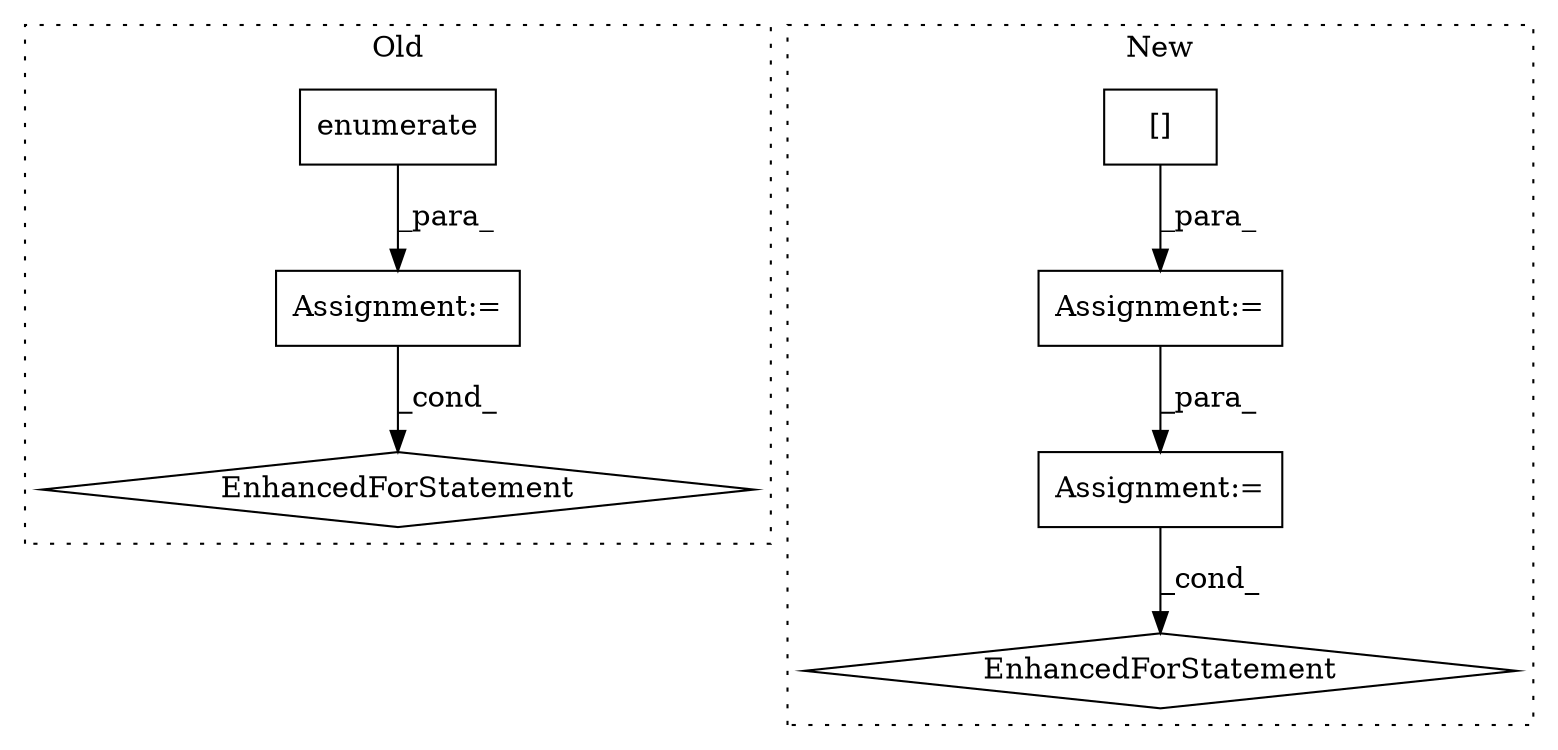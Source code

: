 digraph G {
subgraph cluster0 {
1 [label="enumerate" a="32" s="2968,3050" l="10,1" shape="box"];
4 [label="Assignment:=" a="7" s="2878,3051" l="75,2" shape="box"];
5 [label="EnhancedForStatement" a="70" s="2878,3051" l="75,2" shape="diamond"];
label = "Old";
style="dotted";
}
subgraph cluster1 {
2 [label="EnhancedForStatement" a="70" s="2767,2850" l="57,2" shape="diamond"];
3 [label="Assignment:=" a="7" s="2726" l="1" shape="box"];
6 [label="Assignment:=" a="7" s="2767,2850" l="57,2" shape="box"];
7 [label="[]" a="2" s="2727,2758" l="30,1" shape="box"];
label = "New";
style="dotted";
}
1 -> 4 [label="_para_"];
3 -> 6 [label="_para_"];
4 -> 5 [label="_cond_"];
6 -> 2 [label="_cond_"];
7 -> 3 [label="_para_"];
}